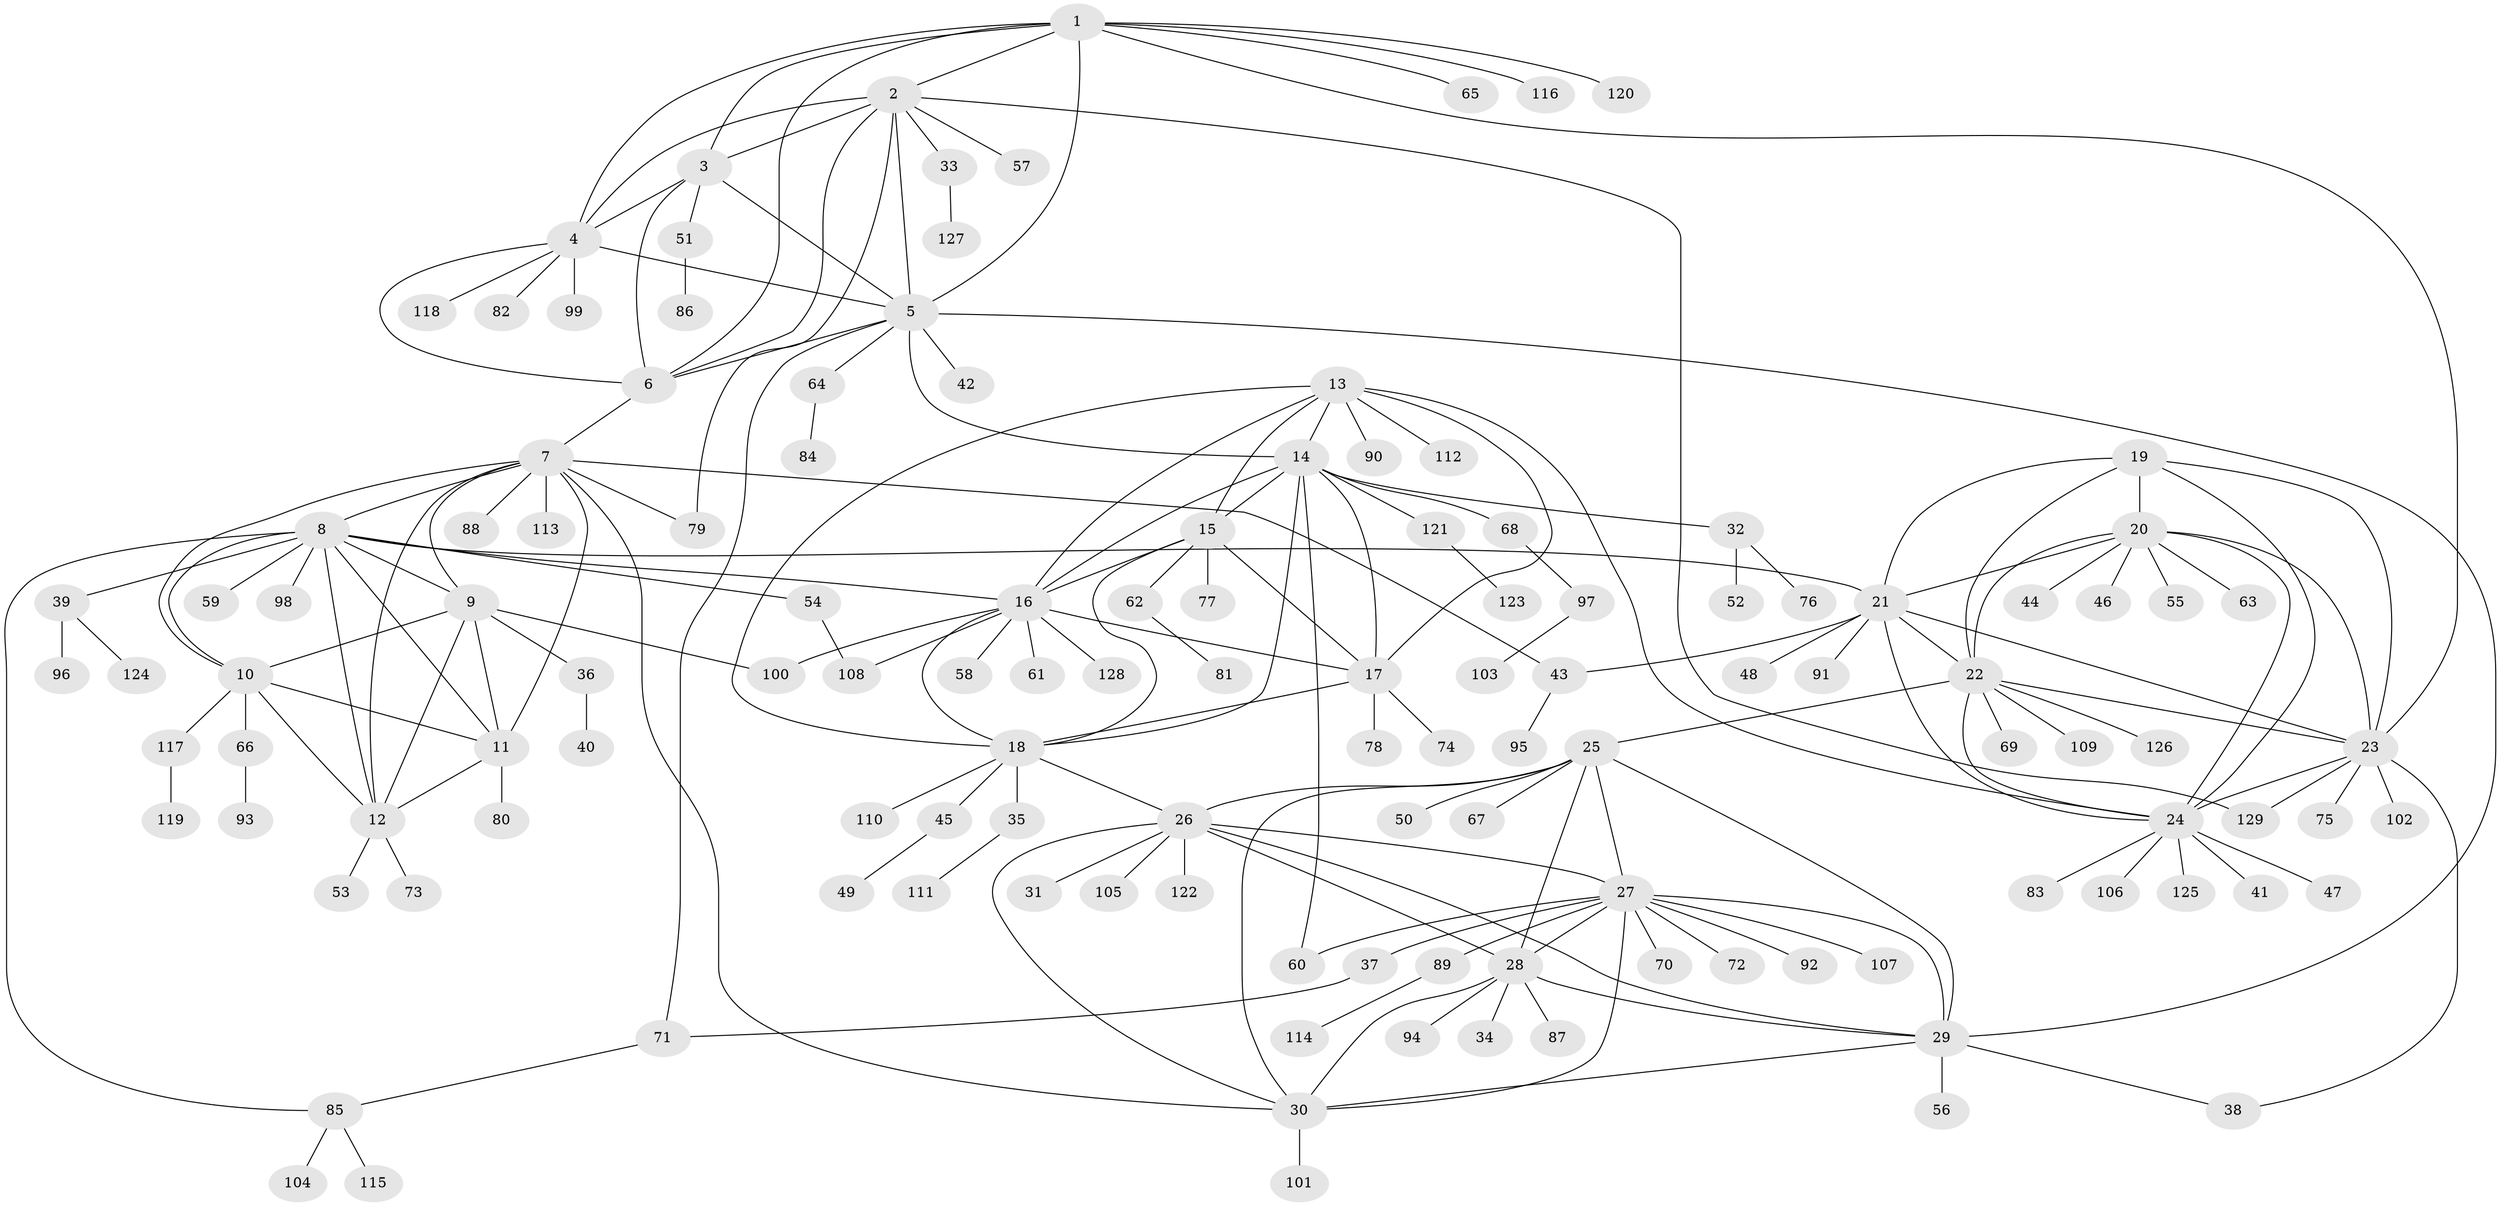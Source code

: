 // coarse degree distribution, {10: 0.03333333333333333, 4: 0.011111111111111112, 6: 0.03333333333333333, 5: 0.011111111111111112, 12: 0.011111111111111112, 9: 0.011111111111111112, 13: 0.022222222222222223, 8: 0.011111111111111112, 7: 0.011111111111111112, 1: 0.7555555555555555, 2: 0.06666666666666667, 14: 0.011111111111111112, 3: 0.011111111111111112}
// Generated by graph-tools (version 1.1) at 2025/59/03/04/25 21:59:02]
// undirected, 129 vertices, 193 edges
graph export_dot {
graph [start="1"]
  node [color=gray90,style=filled];
  1;
  2;
  3;
  4;
  5;
  6;
  7;
  8;
  9;
  10;
  11;
  12;
  13;
  14;
  15;
  16;
  17;
  18;
  19;
  20;
  21;
  22;
  23;
  24;
  25;
  26;
  27;
  28;
  29;
  30;
  31;
  32;
  33;
  34;
  35;
  36;
  37;
  38;
  39;
  40;
  41;
  42;
  43;
  44;
  45;
  46;
  47;
  48;
  49;
  50;
  51;
  52;
  53;
  54;
  55;
  56;
  57;
  58;
  59;
  60;
  61;
  62;
  63;
  64;
  65;
  66;
  67;
  68;
  69;
  70;
  71;
  72;
  73;
  74;
  75;
  76;
  77;
  78;
  79;
  80;
  81;
  82;
  83;
  84;
  85;
  86;
  87;
  88;
  89;
  90;
  91;
  92;
  93;
  94;
  95;
  96;
  97;
  98;
  99;
  100;
  101;
  102;
  103;
  104;
  105;
  106;
  107;
  108;
  109;
  110;
  111;
  112;
  113;
  114;
  115;
  116;
  117;
  118;
  119;
  120;
  121;
  122;
  123;
  124;
  125;
  126;
  127;
  128;
  129;
  1 -- 2;
  1 -- 3;
  1 -- 4;
  1 -- 5;
  1 -- 6;
  1 -- 23;
  1 -- 65;
  1 -- 116;
  1 -- 120;
  2 -- 3;
  2 -- 4;
  2 -- 5;
  2 -- 6;
  2 -- 33;
  2 -- 57;
  2 -- 79;
  2 -- 129;
  3 -- 4;
  3 -- 5;
  3 -- 6;
  3 -- 51;
  4 -- 5;
  4 -- 6;
  4 -- 82;
  4 -- 99;
  4 -- 118;
  5 -- 6;
  5 -- 14;
  5 -- 29;
  5 -- 42;
  5 -- 64;
  5 -- 71;
  6 -- 7;
  7 -- 8;
  7 -- 9;
  7 -- 10;
  7 -- 11;
  7 -- 12;
  7 -- 30;
  7 -- 43;
  7 -- 79;
  7 -- 88;
  7 -- 113;
  8 -- 9;
  8 -- 10;
  8 -- 11;
  8 -- 12;
  8 -- 16;
  8 -- 21;
  8 -- 39;
  8 -- 54;
  8 -- 59;
  8 -- 85;
  8 -- 98;
  9 -- 10;
  9 -- 11;
  9 -- 12;
  9 -- 36;
  9 -- 100;
  10 -- 11;
  10 -- 12;
  10 -- 66;
  10 -- 117;
  11 -- 12;
  11 -- 80;
  12 -- 53;
  12 -- 73;
  13 -- 14;
  13 -- 15;
  13 -- 16;
  13 -- 17;
  13 -- 18;
  13 -- 24;
  13 -- 90;
  13 -- 112;
  14 -- 15;
  14 -- 16;
  14 -- 17;
  14 -- 18;
  14 -- 32;
  14 -- 60;
  14 -- 68;
  14 -- 121;
  15 -- 16;
  15 -- 17;
  15 -- 18;
  15 -- 62;
  15 -- 77;
  16 -- 17;
  16 -- 18;
  16 -- 58;
  16 -- 61;
  16 -- 100;
  16 -- 108;
  16 -- 128;
  17 -- 18;
  17 -- 74;
  17 -- 78;
  18 -- 26;
  18 -- 35;
  18 -- 45;
  18 -- 110;
  19 -- 20;
  19 -- 21;
  19 -- 22;
  19 -- 23;
  19 -- 24;
  20 -- 21;
  20 -- 22;
  20 -- 23;
  20 -- 24;
  20 -- 44;
  20 -- 46;
  20 -- 55;
  20 -- 63;
  21 -- 22;
  21 -- 23;
  21 -- 24;
  21 -- 43;
  21 -- 48;
  21 -- 91;
  22 -- 23;
  22 -- 24;
  22 -- 25;
  22 -- 69;
  22 -- 109;
  22 -- 126;
  23 -- 24;
  23 -- 38;
  23 -- 75;
  23 -- 102;
  23 -- 129;
  24 -- 41;
  24 -- 47;
  24 -- 83;
  24 -- 106;
  24 -- 125;
  25 -- 26;
  25 -- 27;
  25 -- 28;
  25 -- 29;
  25 -- 30;
  25 -- 50;
  25 -- 67;
  26 -- 27;
  26 -- 28;
  26 -- 29;
  26 -- 30;
  26 -- 31;
  26 -- 105;
  26 -- 122;
  27 -- 28;
  27 -- 29;
  27 -- 30;
  27 -- 37;
  27 -- 60;
  27 -- 70;
  27 -- 72;
  27 -- 89;
  27 -- 92;
  27 -- 107;
  28 -- 29;
  28 -- 30;
  28 -- 34;
  28 -- 87;
  28 -- 94;
  29 -- 30;
  29 -- 38;
  29 -- 56;
  30 -- 101;
  32 -- 52;
  32 -- 76;
  33 -- 127;
  35 -- 111;
  36 -- 40;
  37 -- 71;
  39 -- 96;
  39 -- 124;
  43 -- 95;
  45 -- 49;
  51 -- 86;
  54 -- 108;
  62 -- 81;
  64 -- 84;
  66 -- 93;
  68 -- 97;
  71 -- 85;
  85 -- 104;
  85 -- 115;
  89 -- 114;
  97 -- 103;
  117 -- 119;
  121 -- 123;
}
